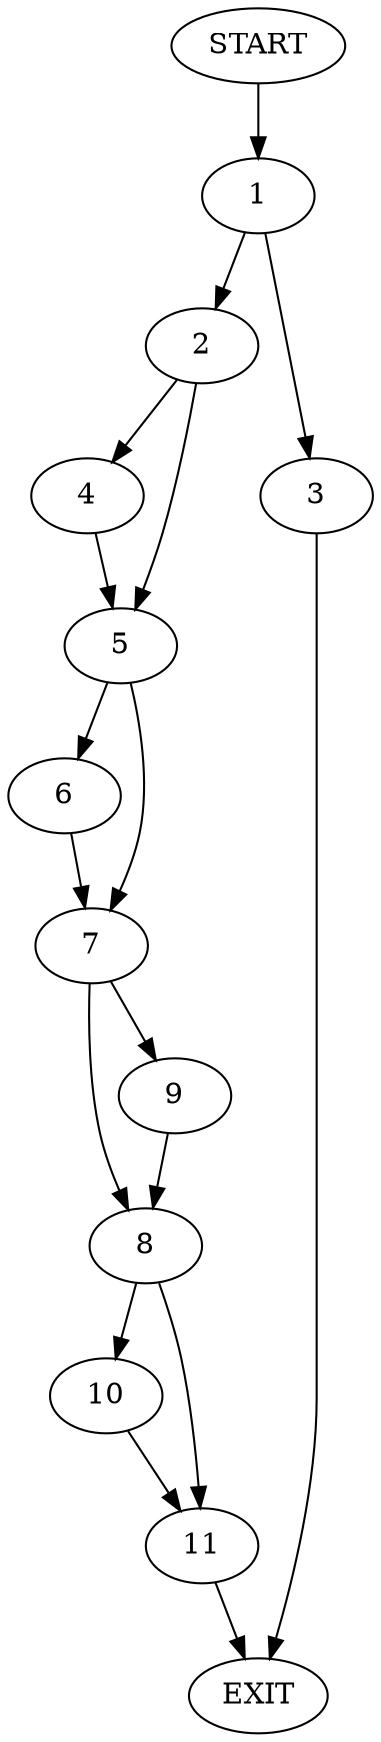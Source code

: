 digraph {
0 [label="START"]
12 [label="EXIT"]
0 -> 1
1 -> 2
1 -> 3
2 -> 4
2 -> 5
3 -> 12
5 -> 6
5 -> 7
4 -> 5
6 -> 7
7 -> 8
7 -> 9
9 -> 8
8 -> 10
8 -> 11
10 -> 11
11 -> 12
}
